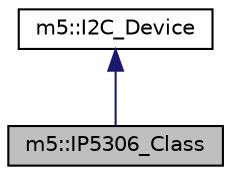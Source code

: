 digraph "m5::IP5306_Class"
{
 // LATEX_PDF_SIZE
  edge [fontname="Helvetica",fontsize="10",labelfontname="Helvetica",labelfontsize="10"];
  node [fontname="Helvetica",fontsize="10",shape=record];
  Node1 [label="m5::IP5306_Class",height=0.2,width=0.4,color="black", fillcolor="grey75", style="filled", fontcolor="black",tooltip=" "];
  Node2 -> Node1 [dir="back",color="midnightblue",fontsize="10",style="solid",fontname="Helvetica"];
  Node2 [label="m5::I2C_Device",height=0.2,width=0.4,color="black", fillcolor="white", style="filled",URL="$classm5_1_1I2C__Device.html",tooltip=" "];
}
